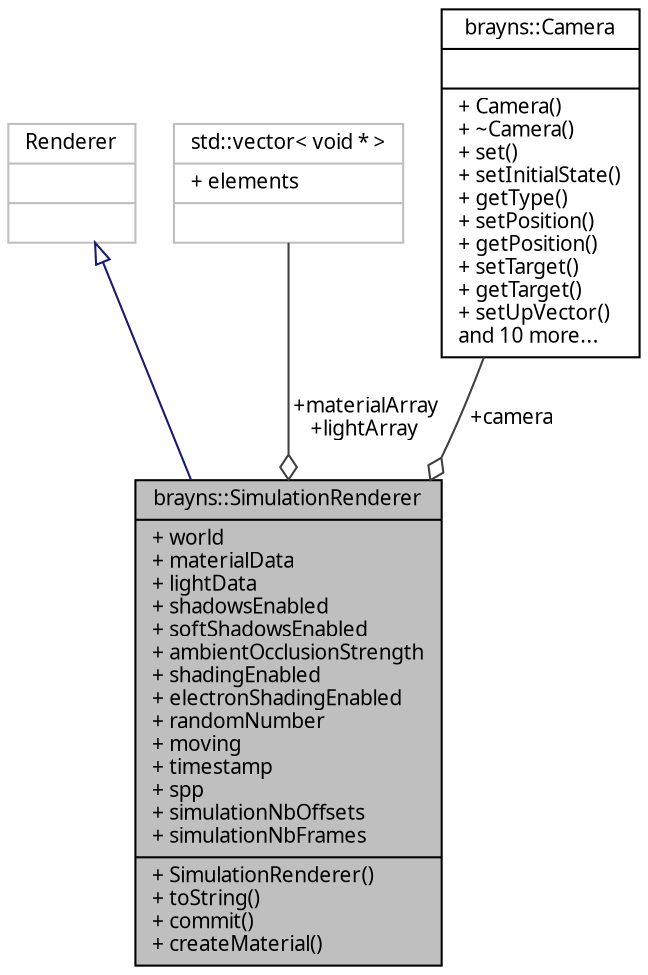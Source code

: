 digraph "brayns::SimulationRenderer"
{
  edge [fontname="Sans",fontsize="10",labelfontname="Sans",labelfontsize="10"];
  node [fontname="Sans",fontsize="10",shape=record];
  Node1 [label="{brayns::SimulationRenderer\n|+ world\l+ materialData\l+ lightData\l+ shadowsEnabled\l+ softShadowsEnabled\l+ ambientOcclusionStrength\l+ shadingEnabled\l+ electronShadingEnabled\l+ randomNumber\l+ moving\l+ timestamp\l+ spp\l+ simulationNbOffsets\l+ simulationNbFrames\l|+ SimulationRenderer()\l+ toString()\l+ commit()\l+ createMaterial()\l}",height=0.2,width=0.4,color="black", fillcolor="grey75", style="filled" fontcolor="black"];
  Node2 -> Node1 [dir="back",color="midnightblue",fontsize="10",style="solid",arrowtail="onormal",fontname="Sans"];
  Node2 [label="{Renderer\n||}",height=0.2,width=0.4,color="grey75", fillcolor="white", style="filled"];
  Node3 -> Node1 [color="grey25",fontsize="10",style="solid",label=" +materialArray\n+lightArray" ,arrowhead="odiamond",fontname="Sans"];
  Node3 [label="{std::vector\< void * \>\n|+ elements\l|}",height=0.2,width=0.4,color="grey75", fillcolor="white", style="filled"];
  Node4 -> Node1 [color="grey25",fontsize="10",style="solid",label=" +camera" ,arrowhead="odiamond",fontname="Sans"];
  Node4 [label="{brayns::Camera\n||+ Camera()\l+ ~Camera()\l+ set()\l+ setInitialState()\l+ getType()\l+ setPosition()\l+ getPosition()\l+ setTarget()\l+ getTarget()\l+ setUpVector()\land 10 more...\l}",height=0.2,width=0.4,color="black", fillcolor="white", style="filled",URL="$classbrayns_1_1_camera.html",tooltip="Camera object. "];
}
